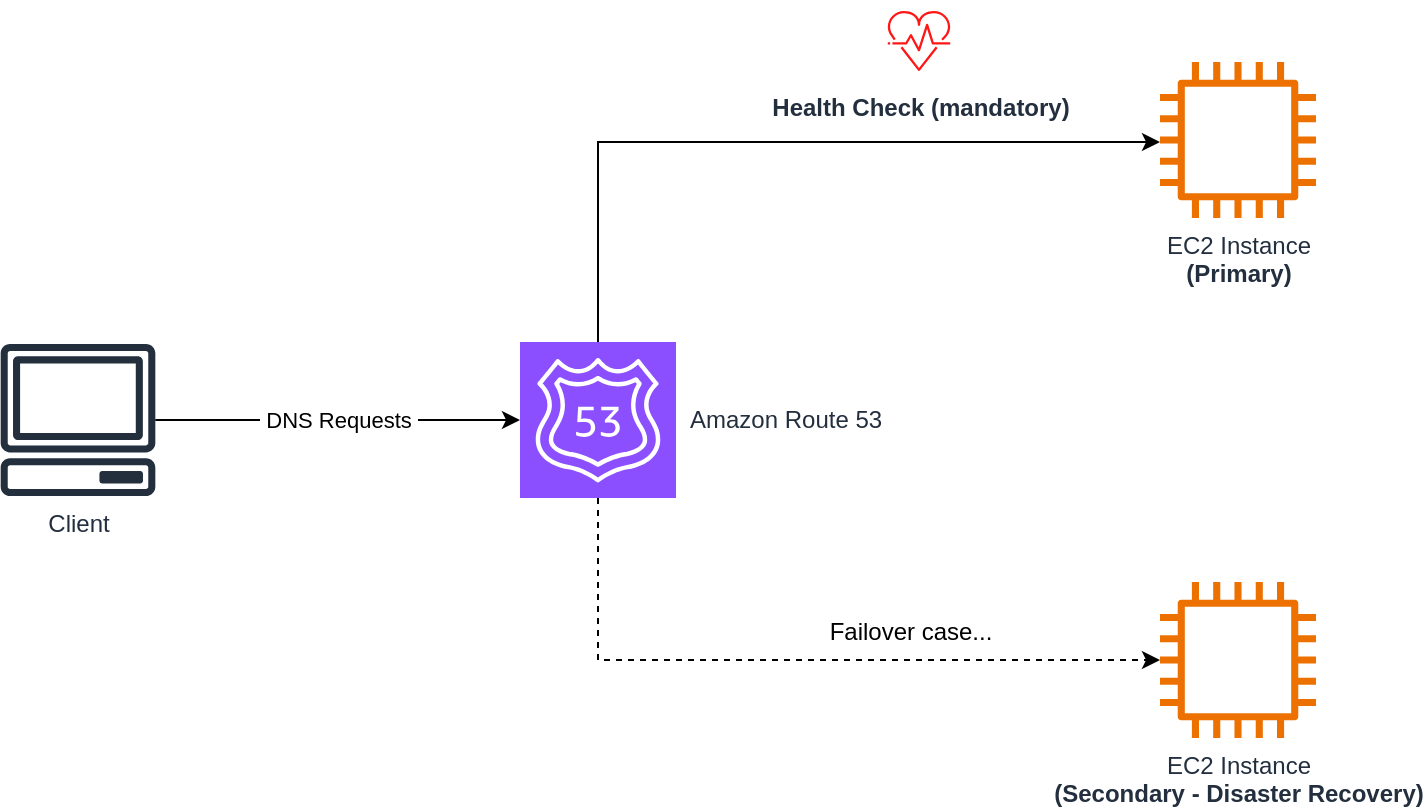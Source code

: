 <mxfile version="26.0.4">
  <diagram name="Page-1" id="ASZf2pMa-KZJbBxeSOPd">
    <mxGraphModel dx="1114" dy="1198" grid="1" gridSize="10" guides="1" tooltips="1" connect="1" arrows="1" fold="1" page="1" pageScale="1" pageWidth="850" pageHeight="1100" math="0" shadow="0">
      <root>
        <mxCell id="0" />
        <mxCell id="1" parent="0" />
        <mxCell id="eNC6k5ax3yWh1o6ofMJ--1" value="Client&lt;br&gt;" style="sketch=0;outlineConnect=0;fontColor=#232F3E;gradientColor=none;fillColor=#232F3D;strokeColor=none;dashed=0;verticalLabelPosition=bottom;verticalAlign=top;align=center;html=1;fontSize=12;fontStyle=0;aspect=fixed;pointerEvents=1;shape=mxgraph.aws4.client;" parent="1" vertex="1">
          <mxGeometry x="80" y="371" width="78" height="76" as="geometry" />
        </mxCell>
        <mxCell id="eNC6k5ax3yWh1o6ofMJ--7" style="edgeStyle=orthogonalEdgeStyle;rounded=0;orthogonalLoop=1;jettySize=auto;html=1;" parent="1" source="eNC6k5ax3yWh1o6ofMJ--2" target="eNC6k5ax3yWh1o6ofMJ--3" edge="1">
          <mxGeometry relative="1" as="geometry">
            <Array as="points">
              <mxPoint x="379" y="270" />
            </Array>
          </mxGeometry>
        </mxCell>
        <mxCell id="eNC6k5ax3yWh1o6ofMJ--8" style="edgeStyle=orthogonalEdgeStyle;rounded=0;orthogonalLoop=1;jettySize=auto;html=1;dashed=1;" parent="1" source="eNC6k5ax3yWh1o6ofMJ--2" target="eNC6k5ax3yWh1o6ofMJ--6" edge="1">
          <mxGeometry relative="1" as="geometry">
            <Array as="points">
              <mxPoint x="379" y="529" />
            </Array>
          </mxGeometry>
        </mxCell>
        <mxCell id="eNC6k5ax3yWh1o6ofMJ--2" value="Amazon Route 53" style="sketch=0;points=[[0,0,0],[0.25,0,0],[0.5,0,0],[0.75,0,0],[1,0,0],[0,1,0],[0.25,1,0],[0.5,1,0],[0.75,1,0],[1,1,0],[0,0.25,0],[0,0.5,0],[0,0.75,0],[1,0.25,0],[1,0.5,0],[1,0.75,0]];outlineConnect=0;fontColor=#232F3E;fillColor=#8C4FFF;strokeColor=#ffffff;dashed=0;verticalLabelPosition=middle;verticalAlign=middle;align=left;html=1;fontSize=12;fontStyle=0;aspect=fixed;shape=mxgraph.aws4.resourceIcon;resIcon=mxgraph.aws4.route_53;labelPosition=right;spacingLeft=5;" parent="1" vertex="1">
          <mxGeometry x="340" y="370" width="78" height="78" as="geometry" />
        </mxCell>
        <mxCell id="eNC6k5ax3yWh1o6ofMJ--3" value="EC2 Instance&lt;div&gt;&lt;b&gt;(Primary)&lt;/b&gt;&lt;/div&gt;" style="sketch=0;outlineConnect=0;fontColor=#232F3E;gradientColor=none;fillColor=#ED7100;strokeColor=none;dashed=0;verticalLabelPosition=bottom;verticalAlign=top;align=center;html=1;fontSize=12;fontStyle=0;aspect=fixed;pointerEvents=1;shape=mxgraph.aws4.instance2;" parent="1" vertex="1">
          <mxGeometry x="660" y="230" width="78" height="78" as="geometry" />
        </mxCell>
        <mxCell id="eNC6k5ax3yWh1o6ofMJ--4" value="Health Check (mandatory)" style="sketch=0;points=[[0,0,0],[0.25,0,0],[0.5,0,0],[0.75,0,0],[1,0,0],[0,1,0],[0.25,1,0],[0.5,1,0],[0.75,1,0],[1,1,0],[0,0.25,0],[0,0.5,0],[0,0.75,0],[1,0.25,0],[1,0.5,0],[1,0.75,0]];points=[[0,0,0],[0.25,0,0],[0.5,0,0],[0.75,0,0],[1,0,0],[0,1,0],[0.25,1,0],[0.5,1,0],[0.75,1,0],[1,1,0],[0,0.25,0],[0,0.5,0],[0,0.75,0],[1,0.25,0],[1,0.5,0],[1,0.75,0]];outlineConnect=0;fontColor=#232F3E;fillColor=none;strokeColor=#FF1616;dashed=0;verticalLabelPosition=bottom;verticalAlign=top;align=center;html=1;fontSize=12;fontStyle=1;aspect=fixed;shape=mxgraph.aws4.resourceIcon;resIcon=mxgraph.aws4.personal_health_dashboard;" parent="1" vertex="1">
          <mxGeometry x="520" y="200" width="39" height="39" as="geometry" />
        </mxCell>
        <mxCell id="eNC6k5ax3yWh1o6ofMJ--5" value="&amp;nbsp;DNS Requests&amp;nbsp;" style="edgeStyle=orthogonalEdgeStyle;rounded=0;orthogonalLoop=1;jettySize=auto;html=1;entryX=0;entryY=0.5;entryDx=0;entryDy=0;entryPerimeter=0;" parent="1" source="eNC6k5ax3yWh1o6ofMJ--1" target="eNC6k5ax3yWh1o6ofMJ--2" edge="1">
          <mxGeometry relative="1" as="geometry" />
        </mxCell>
        <mxCell id="eNC6k5ax3yWh1o6ofMJ--6" value="EC2 Instance&lt;br&gt;&lt;b&gt;(Secondary - Disaster Recovery)&lt;/b&gt;" style="sketch=0;outlineConnect=0;fontColor=#232F3E;gradientColor=none;fillColor=#ED7100;strokeColor=none;dashed=0;verticalLabelPosition=bottom;verticalAlign=top;align=center;html=1;fontSize=12;fontStyle=0;aspect=fixed;pointerEvents=1;shape=mxgraph.aws4.instance2;" parent="1" vertex="1">
          <mxGeometry x="660" y="490" width="78" height="78" as="geometry" />
        </mxCell>
        <mxCell id="eNC6k5ax3yWh1o6ofMJ--9" value="Failover case..." style="text;html=1;align=center;verticalAlign=middle;resizable=0;points=[];autosize=1;strokeColor=none;fillColor=none;" parent="1" vertex="1">
          <mxGeometry x="485" y="500" width="100" height="30" as="geometry" />
        </mxCell>
      </root>
    </mxGraphModel>
  </diagram>
</mxfile>
